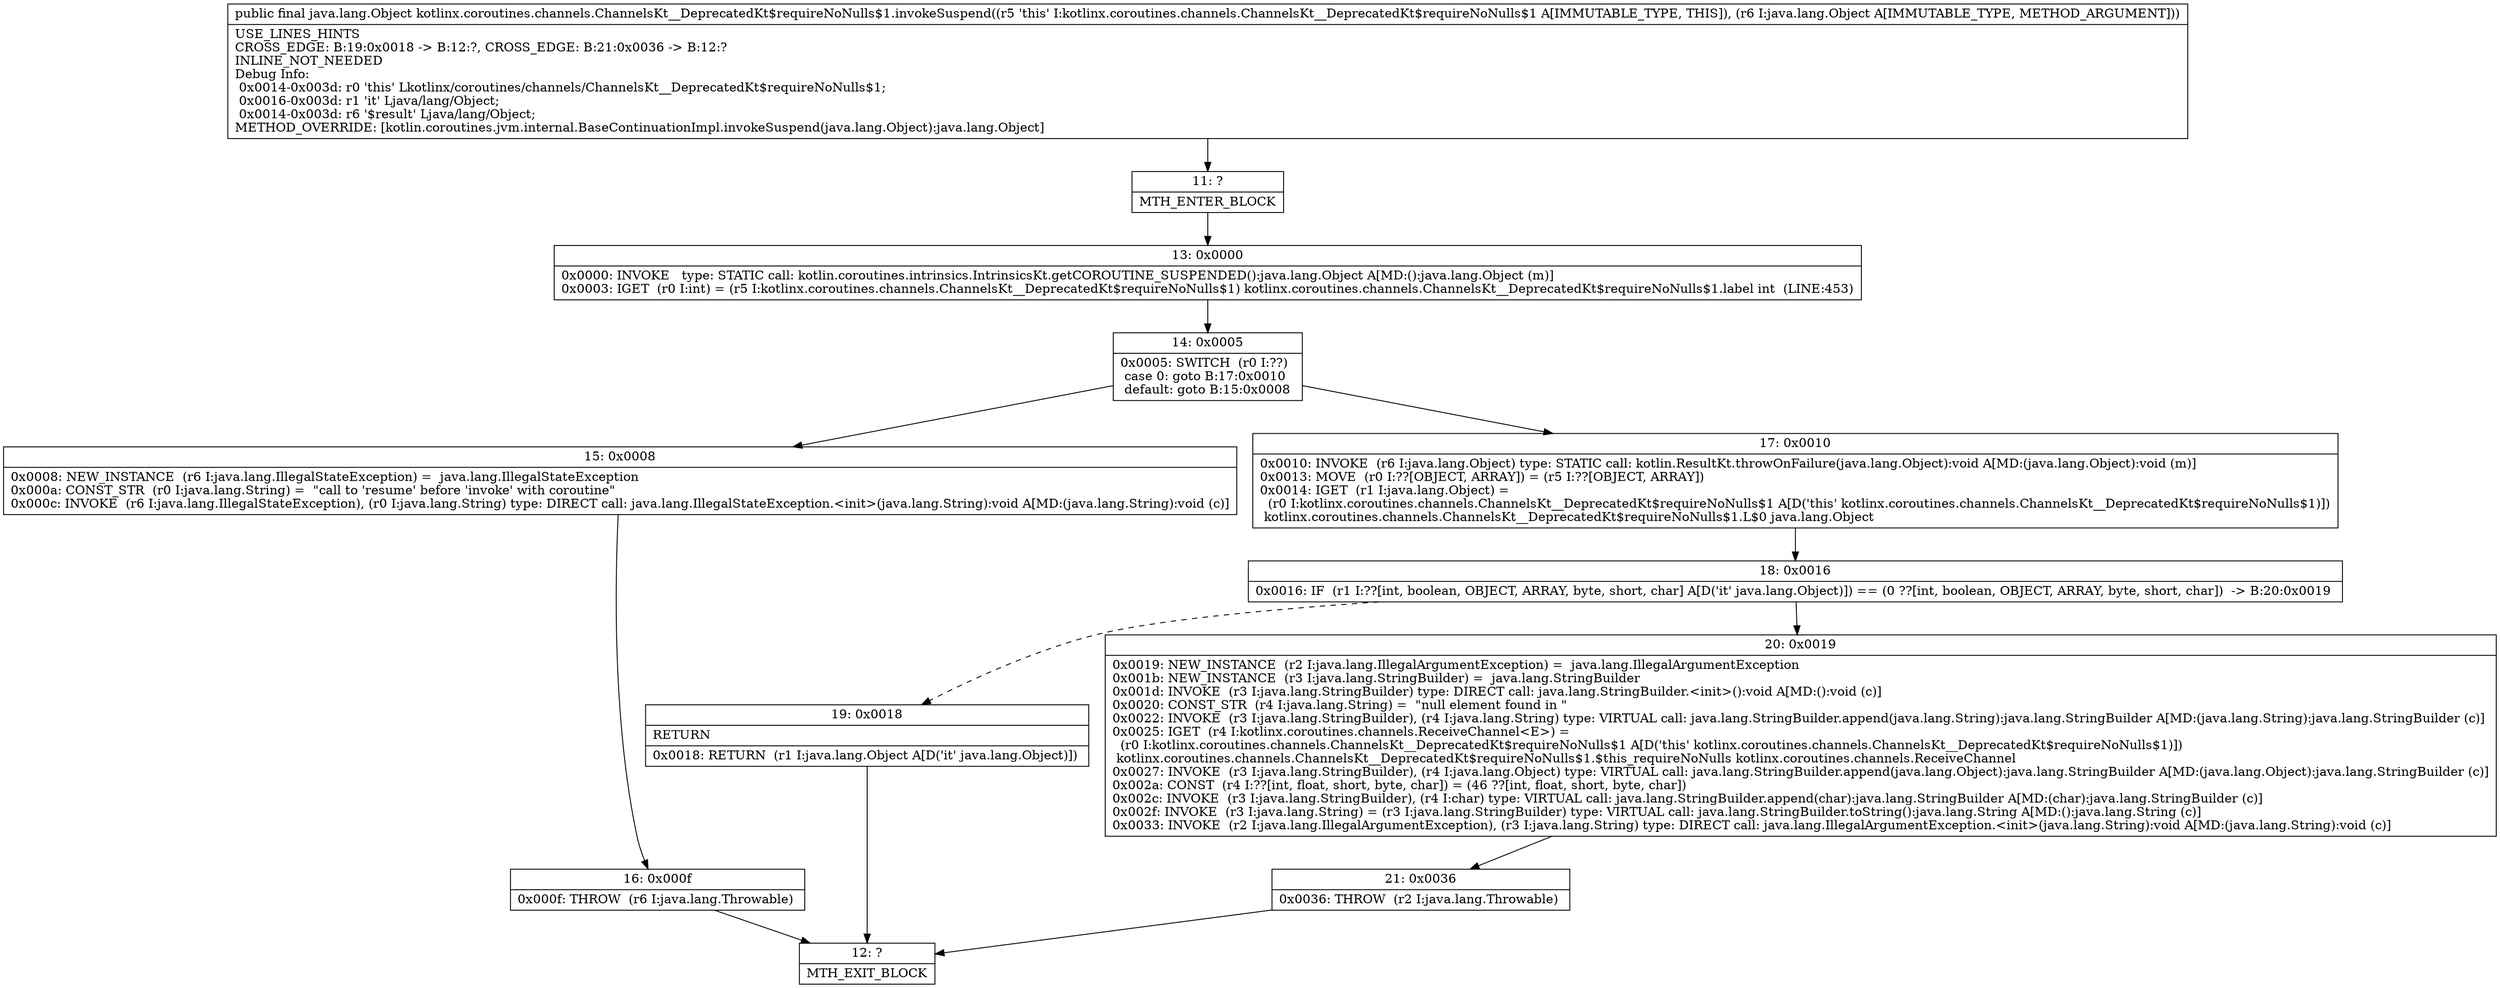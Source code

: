 digraph "CFG forkotlinx.coroutines.channels.ChannelsKt__DeprecatedKt$requireNoNulls$1.invokeSuspend(Ljava\/lang\/Object;)Ljava\/lang\/Object;" {
Node_11 [shape=record,label="{11\:\ ?|MTH_ENTER_BLOCK\l}"];
Node_13 [shape=record,label="{13\:\ 0x0000|0x0000: INVOKE   type: STATIC call: kotlin.coroutines.intrinsics.IntrinsicsKt.getCOROUTINE_SUSPENDED():java.lang.Object A[MD:():java.lang.Object (m)]\l0x0003: IGET  (r0 I:int) = (r5 I:kotlinx.coroutines.channels.ChannelsKt__DeprecatedKt$requireNoNulls$1) kotlinx.coroutines.channels.ChannelsKt__DeprecatedKt$requireNoNulls$1.label int  (LINE:453)\l}"];
Node_14 [shape=record,label="{14\:\ 0x0005|0x0005: SWITCH  (r0 I:??)\l case 0: goto B:17:0x0010\l default: goto B:15:0x0008 \l}"];
Node_15 [shape=record,label="{15\:\ 0x0008|0x0008: NEW_INSTANCE  (r6 I:java.lang.IllegalStateException) =  java.lang.IllegalStateException \l0x000a: CONST_STR  (r0 I:java.lang.String) =  \"call to 'resume' before 'invoke' with coroutine\" \l0x000c: INVOKE  (r6 I:java.lang.IllegalStateException), (r0 I:java.lang.String) type: DIRECT call: java.lang.IllegalStateException.\<init\>(java.lang.String):void A[MD:(java.lang.String):void (c)]\l}"];
Node_16 [shape=record,label="{16\:\ 0x000f|0x000f: THROW  (r6 I:java.lang.Throwable) \l}"];
Node_12 [shape=record,label="{12\:\ ?|MTH_EXIT_BLOCK\l}"];
Node_17 [shape=record,label="{17\:\ 0x0010|0x0010: INVOKE  (r6 I:java.lang.Object) type: STATIC call: kotlin.ResultKt.throwOnFailure(java.lang.Object):void A[MD:(java.lang.Object):void (m)]\l0x0013: MOVE  (r0 I:??[OBJECT, ARRAY]) = (r5 I:??[OBJECT, ARRAY]) \l0x0014: IGET  (r1 I:java.lang.Object) = \l  (r0 I:kotlinx.coroutines.channels.ChannelsKt__DeprecatedKt$requireNoNulls$1 A[D('this' kotlinx.coroutines.channels.ChannelsKt__DeprecatedKt$requireNoNulls$1)])\l kotlinx.coroutines.channels.ChannelsKt__DeprecatedKt$requireNoNulls$1.L$0 java.lang.Object \l}"];
Node_18 [shape=record,label="{18\:\ 0x0016|0x0016: IF  (r1 I:??[int, boolean, OBJECT, ARRAY, byte, short, char] A[D('it' java.lang.Object)]) == (0 ??[int, boolean, OBJECT, ARRAY, byte, short, char])  \-\> B:20:0x0019 \l}"];
Node_19 [shape=record,label="{19\:\ 0x0018|RETURN\l|0x0018: RETURN  (r1 I:java.lang.Object A[D('it' java.lang.Object)]) \l}"];
Node_20 [shape=record,label="{20\:\ 0x0019|0x0019: NEW_INSTANCE  (r2 I:java.lang.IllegalArgumentException) =  java.lang.IllegalArgumentException \l0x001b: NEW_INSTANCE  (r3 I:java.lang.StringBuilder) =  java.lang.StringBuilder \l0x001d: INVOKE  (r3 I:java.lang.StringBuilder) type: DIRECT call: java.lang.StringBuilder.\<init\>():void A[MD:():void (c)]\l0x0020: CONST_STR  (r4 I:java.lang.String) =  \"null element found in \" \l0x0022: INVOKE  (r3 I:java.lang.StringBuilder), (r4 I:java.lang.String) type: VIRTUAL call: java.lang.StringBuilder.append(java.lang.String):java.lang.StringBuilder A[MD:(java.lang.String):java.lang.StringBuilder (c)]\l0x0025: IGET  (r4 I:kotlinx.coroutines.channels.ReceiveChannel\<E\>) = \l  (r0 I:kotlinx.coroutines.channels.ChannelsKt__DeprecatedKt$requireNoNulls$1 A[D('this' kotlinx.coroutines.channels.ChannelsKt__DeprecatedKt$requireNoNulls$1)])\l kotlinx.coroutines.channels.ChannelsKt__DeprecatedKt$requireNoNulls$1.$this_requireNoNulls kotlinx.coroutines.channels.ReceiveChannel \l0x0027: INVOKE  (r3 I:java.lang.StringBuilder), (r4 I:java.lang.Object) type: VIRTUAL call: java.lang.StringBuilder.append(java.lang.Object):java.lang.StringBuilder A[MD:(java.lang.Object):java.lang.StringBuilder (c)]\l0x002a: CONST  (r4 I:??[int, float, short, byte, char]) = (46 ??[int, float, short, byte, char]) \l0x002c: INVOKE  (r3 I:java.lang.StringBuilder), (r4 I:char) type: VIRTUAL call: java.lang.StringBuilder.append(char):java.lang.StringBuilder A[MD:(char):java.lang.StringBuilder (c)]\l0x002f: INVOKE  (r3 I:java.lang.String) = (r3 I:java.lang.StringBuilder) type: VIRTUAL call: java.lang.StringBuilder.toString():java.lang.String A[MD:():java.lang.String (c)]\l0x0033: INVOKE  (r2 I:java.lang.IllegalArgumentException), (r3 I:java.lang.String) type: DIRECT call: java.lang.IllegalArgumentException.\<init\>(java.lang.String):void A[MD:(java.lang.String):void (c)]\l}"];
Node_21 [shape=record,label="{21\:\ 0x0036|0x0036: THROW  (r2 I:java.lang.Throwable) \l}"];
MethodNode[shape=record,label="{public final java.lang.Object kotlinx.coroutines.channels.ChannelsKt__DeprecatedKt$requireNoNulls$1.invokeSuspend((r5 'this' I:kotlinx.coroutines.channels.ChannelsKt__DeprecatedKt$requireNoNulls$1 A[IMMUTABLE_TYPE, THIS]), (r6 I:java.lang.Object A[IMMUTABLE_TYPE, METHOD_ARGUMENT]))  | USE_LINES_HINTS\lCROSS_EDGE: B:19:0x0018 \-\> B:12:?, CROSS_EDGE: B:21:0x0036 \-\> B:12:?\lINLINE_NOT_NEEDED\lDebug Info:\l  0x0014\-0x003d: r0 'this' Lkotlinx\/coroutines\/channels\/ChannelsKt__DeprecatedKt$requireNoNulls$1;\l  0x0016\-0x003d: r1 'it' Ljava\/lang\/Object;\l  0x0014\-0x003d: r6 '$result' Ljava\/lang\/Object;\lMETHOD_OVERRIDE: [kotlin.coroutines.jvm.internal.BaseContinuationImpl.invokeSuspend(java.lang.Object):java.lang.Object]\l}"];
MethodNode -> Node_11;Node_11 -> Node_13;
Node_13 -> Node_14;
Node_14 -> Node_15;
Node_14 -> Node_17;
Node_15 -> Node_16;
Node_16 -> Node_12;
Node_17 -> Node_18;
Node_18 -> Node_19[style=dashed];
Node_18 -> Node_20;
Node_19 -> Node_12;
Node_20 -> Node_21;
Node_21 -> Node_12;
}


